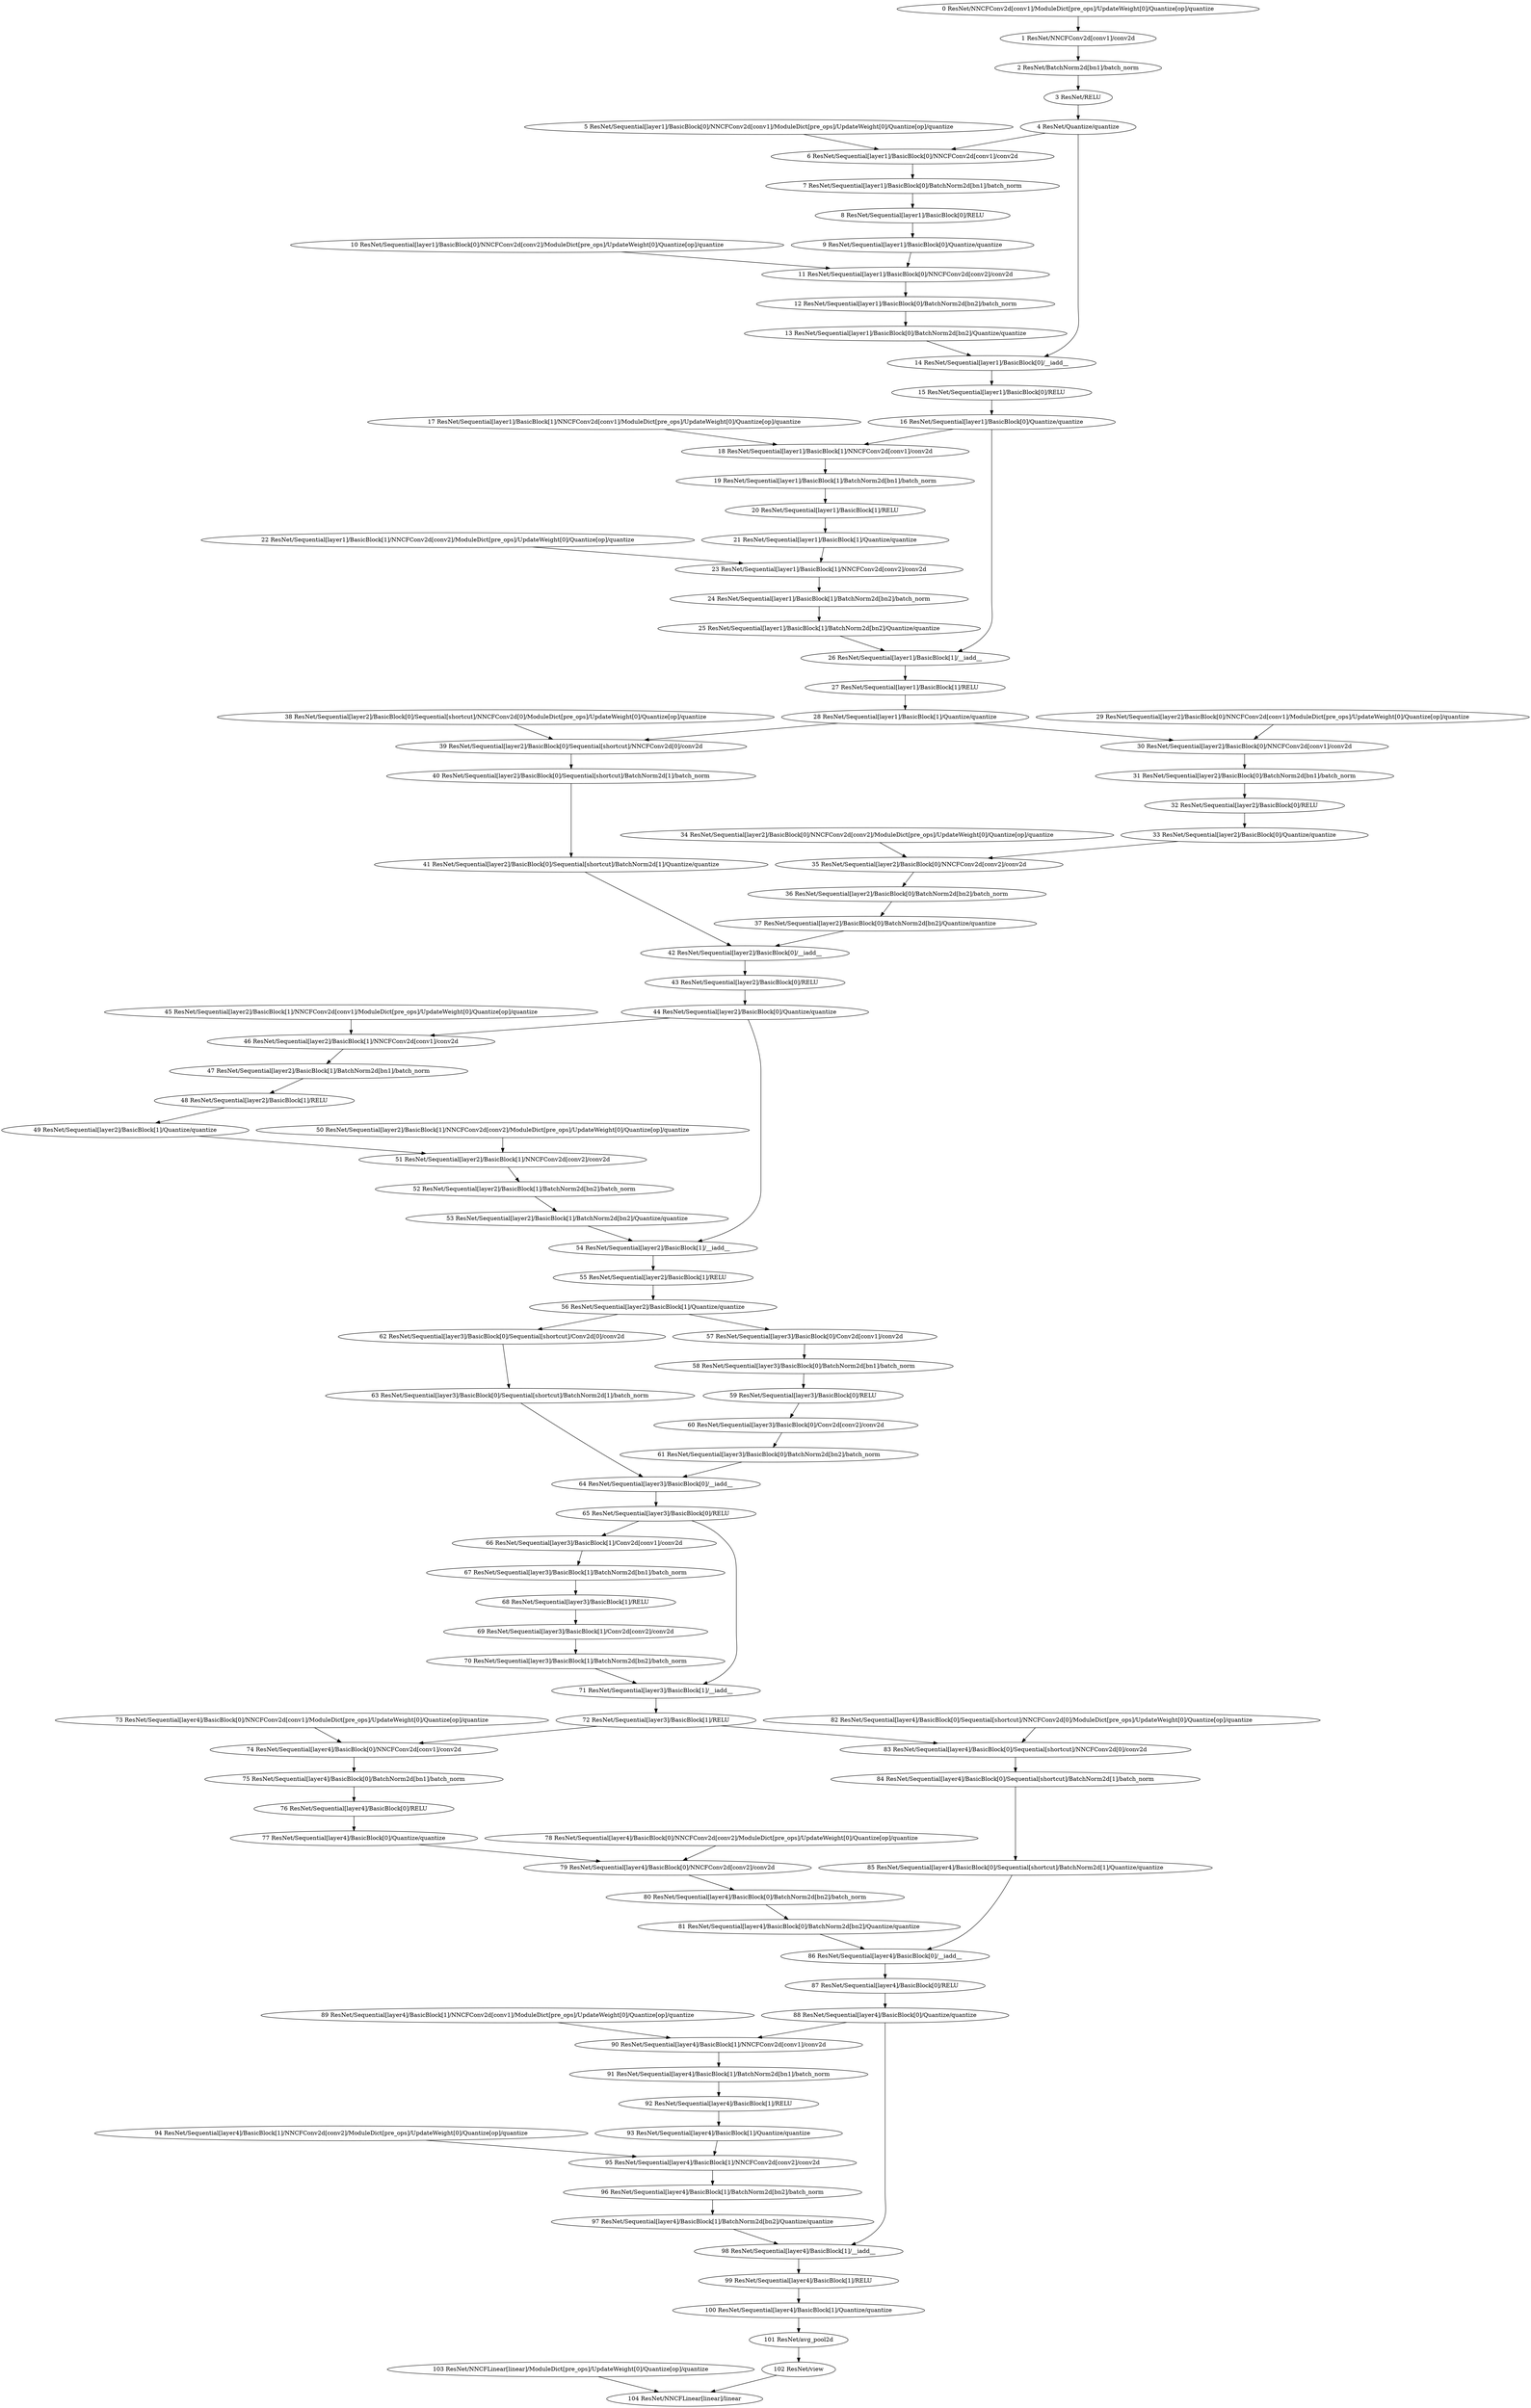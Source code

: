 strict digraph  {
"67 ResNet/Sequential[layer3]/BasicBlock[1]/BatchNorm2d[bn1]/batch_norm" [id=67, scope="ResNet/Sequential[layer3]/BasicBlock[1]/BatchNorm2d[bn1]", type=batch_norm];
"58 ResNet/Sequential[layer3]/BasicBlock[0]/BatchNorm2d[bn1]/batch_norm" [id=58, scope="ResNet/Sequential[layer3]/BasicBlock[0]/BatchNorm2d[bn1]", type=batch_norm];
"53 ResNet/Sequential[layer2]/BasicBlock[1]/BatchNorm2d[bn2]/Quantize/quantize" [id=53, scope="ResNet/Sequential[layer2]/BasicBlock[1]/BatchNorm2d[bn2]/Quantize", type=quantize];
"39 ResNet/Sequential[layer2]/BasicBlock[0]/Sequential[shortcut]/NNCFConv2d[0]/conv2d" [id=39, scope="ResNet/Sequential[layer2]/BasicBlock[0]/Sequential[shortcut]/NNCFConv2d[0]", type=conv2d];
"20 ResNet/Sequential[layer1]/BasicBlock[1]/RELU" [id=20, scope="ResNet/Sequential[layer1]/BasicBlock[1]", type=RELU];
"45 ResNet/Sequential[layer2]/BasicBlock[1]/NNCFConv2d[conv1]/ModuleDict[pre_ops]/UpdateWeight[0]/Quantize[op]/quantize" [id=45, scope="ResNet/Sequential[layer2]/BasicBlock[1]/NNCFConv2d[conv1]/ModuleDict[pre_ops]/UpdateWeight[0]/Quantize[op]", type=quantize];
"76 ResNet/Sequential[layer4]/BasicBlock[0]/RELU" [id=76, scope="ResNet/Sequential[layer4]/BasicBlock[0]", type=RELU];
"55 ResNet/Sequential[layer2]/BasicBlock[1]/RELU" [id=55, scope="ResNet/Sequential[layer2]/BasicBlock[1]", type=RELU];
"103 ResNet/NNCFLinear[linear]/ModuleDict[pre_ops]/UpdateWeight[0]/Quantize[op]/quantize" [id=103, scope="ResNet/NNCFLinear[linear]/ModuleDict[pre_ops]/UpdateWeight[0]/Quantize[op]", type=quantize];
"56 ResNet/Sequential[layer2]/BasicBlock[1]/Quantize/quantize" [id=56, scope="ResNet/Sequential[layer2]/BasicBlock[1]/Quantize", type=quantize];
"23 ResNet/Sequential[layer1]/BasicBlock[1]/NNCFConv2d[conv2]/conv2d" [id=23, scope="ResNet/Sequential[layer1]/BasicBlock[1]/NNCFConv2d[conv2]", type=conv2d];
"11 ResNet/Sequential[layer1]/BasicBlock[0]/NNCFConv2d[conv2]/conv2d" [id=11, scope="ResNet/Sequential[layer1]/BasicBlock[0]/NNCFConv2d[conv2]", type=conv2d];
"91 ResNet/Sequential[layer4]/BasicBlock[1]/BatchNorm2d[bn1]/batch_norm" [id=91, scope="ResNet/Sequential[layer4]/BasicBlock[1]/BatchNorm2d[bn1]", type=batch_norm];
"86 ResNet/Sequential[layer4]/BasicBlock[0]/__iadd__" [id=86, scope="ResNet/Sequential[layer4]/BasicBlock[0]", type=__iadd__];
"8 ResNet/Sequential[layer1]/BasicBlock[0]/RELU" [id=8, scope="ResNet/Sequential[layer1]/BasicBlock[0]", type=RELU];
"63 ResNet/Sequential[layer3]/BasicBlock[0]/Sequential[shortcut]/BatchNorm2d[1]/batch_norm" [id=63, scope="ResNet/Sequential[layer3]/BasicBlock[0]/Sequential[shortcut]/BatchNorm2d[1]", type=batch_norm];
"12 ResNet/Sequential[layer1]/BasicBlock[0]/BatchNorm2d[bn2]/batch_norm" [id=12, scope="ResNet/Sequential[layer1]/BasicBlock[0]/BatchNorm2d[bn2]", type=batch_norm];
"7 ResNet/Sequential[layer1]/BasicBlock[0]/BatchNorm2d[bn1]/batch_norm" [id=7, scope="ResNet/Sequential[layer1]/BasicBlock[0]/BatchNorm2d[bn1]", type=batch_norm];
"69 ResNet/Sequential[layer3]/BasicBlock[1]/Conv2d[conv2]/conv2d" [id=69, scope="ResNet/Sequential[layer3]/BasicBlock[1]/Conv2d[conv2]", type=conv2d];
"49 ResNet/Sequential[layer2]/BasicBlock[1]/Quantize/quantize" [id=49, scope="ResNet/Sequential[layer2]/BasicBlock[1]/Quantize", type=quantize];
"95 ResNet/Sequential[layer4]/BasicBlock[1]/NNCFConv2d[conv2]/conv2d" [id=95, scope="ResNet/Sequential[layer4]/BasicBlock[1]/NNCFConv2d[conv2]", type=conv2d];
"2 ResNet/BatchNorm2d[bn1]/batch_norm" [id=2, scope="ResNet/BatchNorm2d[bn1]", type=batch_norm];
"83 ResNet/Sequential[layer4]/BasicBlock[0]/Sequential[shortcut]/NNCFConv2d[0]/conv2d" [id=83, scope="ResNet/Sequential[layer4]/BasicBlock[0]/Sequential[shortcut]/NNCFConv2d[0]", type=conv2d];
"73 ResNet/Sequential[layer4]/BasicBlock[0]/NNCFConv2d[conv1]/ModuleDict[pre_ops]/UpdateWeight[0]/Quantize[op]/quantize" [id=73, scope="ResNet/Sequential[layer4]/BasicBlock[0]/NNCFConv2d[conv1]/ModuleDict[pre_ops]/UpdateWeight[0]/Quantize[op]", type=quantize];
"29 ResNet/Sequential[layer2]/BasicBlock[0]/NNCFConv2d[conv1]/ModuleDict[pre_ops]/UpdateWeight[0]/Quantize[op]/quantize" [id=29, scope="ResNet/Sequential[layer2]/BasicBlock[0]/NNCFConv2d[conv1]/ModuleDict[pre_ops]/UpdateWeight[0]/Quantize[op]", type=quantize];
"98 ResNet/Sequential[layer4]/BasicBlock[1]/__iadd__" [id=98, scope="ResNet/Sequential[layer4]/BasicBlock[1]", type=__iadd__];
"87 ResNet/Sequential[layer4]/BasicBlock[0]/RELU" [id=87, scope="ResNet/Sequential[layer4]/BasicBlock[0]", type=RELU];
"68 ResNet/Sequential[layer3]/BasicBlock[1]/RELU" [id=68, scope="ResNet/Sequential[layer3]/BasicBlock[1]", type=RELU];
"80 ResNet/Sequential[layer4]/BasicBlock[0]/BatchNorm2d[bn2]/batch_norm" [id=80, scope="ResNet/Sequential[layer4]/BasicBlock[0]/BatchNorm2d[bn2]", type=batch_norm];
"1 ResNet/NNCFConv2d[conv1]/conv2d" [id=1, scope="ResNet/NNCFConv2d[conv1]", type=conv2d];
"94 ResNet/Sequential[layer4]/BasicBlock[1]/NNCFConv2d[conv2]/ModuleDict[pre_ops]/UpdateWeight[0]/Quantize[op]/quantize" [id=94, scope="ResNet/Sequential[layer4]/BasicBlock[1]/NNCFConv2d[conv2]/ModuleDict[pre_ops]/UpdateWeight[0]/Quantize[op]", type=quantize];
"79 ResNet/Sequential[layer4]/BasicBlock[0]/NNCFConv2d[conv2]/conv2d" [id=79, scope="ResNet/Sequential[layer4]/BasicBlock[0]/NNCFConv2d[conv2]", type=conv2d];
"100 ResNet/Sequential[layer4]/BasicBlock[1]/Quantize/quantize" [id=100, scope="ResNet/Sequential[layer4]/BasicBlock[1]/Quantize", type=quantize];
"14 ResNet/Sequential[layer1]/BasicBlock[0]/__iadd__" [id=14, scope="ResNet/Sequential[layer1]/BasicBlock[0]", type=__iadd__];
"41 ResNet/Sequential[layer2]/BasicBlock[0]/Sequential[shortcut]/BatchNorm2d[1]/Quantize/quantize" [id=41, scope="ResNet/Sequential[layer2]/BasicBlock[0]/Sequential[shortcut]/BatchNorm2d[1]/Quantize", type=quantize];
"22 ResNet/Sequential[layer1]/BasicBlock[1]/NNCFConv2d[conv2]/ModuleDict[pre_ops]/UpdateWeight[0]/Quantize[op]/quantize" [id=22, scope="ResNet/Sequential[layer1]/BasicBlock[1]/NNCFConv2d[conv2]/ModuleDict[pre_ops]/UpdateWeight[0]/Quantize[op]", type=quantize];
"47 ResNet/Sequential[layer2]/BasicBlock[1]/BatchNorm2d[bn1]/batch_norm" [id=47, scope="ResNet/Sequential[layer2]/BasicBlock[1]/BatchNorm2d[bn1]", type=batch_norm];
"46 ResNet/Sequential[layer2]/BasicBlock[1]/NNCFConv2d[conv1]/conv2d" [id=46, scope="ResNet/Sequential[layer2]/BasicBlock[1]/NNCFConv2d[conv1]", type=conv2d];
"59 ResNet/Sequential[layer3]/BasicBlock[0]/RELU" [id=59, scope="ResNet/Sequential[layer3]/BasicBlock[0]", type=RELU];
"18 ResNet/Sequential[layer1]/BasicBlock[1]/NNCFConv2d[conv1]/conv2d" [id=18, scope="ResNet/Sequential[layer1]/BasicBlock[1]/NNCFConv2d[conv1]", type=conv2d];
"48 ResNet/Sequential[layer2]/BasicBlock[1]/RELU" [id=48, scope="ResNet/Sequential[layer2]/BasicBlock[1]", type=RELU];
"34 ResNet/Sequential[layer2]/BasicBlock[0]/NNCFConv2d[conv2]/ModuleDict[pre_ops]/UpdateWeight[0]/Quantize[op]/quantize" [id=34, scope="ResNet/Sequential[layer2]/BasicBlock[0]/NNCFConv2d[conv2]/ModuleDict[pre_ops]/UpdateWeight[0]/Quantize[op]", type=quantize];
"0 ResNet/NNCFConv2d[conv1]/ModuleDict[pre_ops]/UpdateWeight[0]/Quantize[op]/quantize" [id=0, scope="ResNet/NNCFConv2d[conv1]/ModuleDict[pre_ops]/UpdateWeight[0]/Quantize[op]", type=quantize];
"66 ResNet/Sequential[layer3]/BasicBlock[1]/Conv2d[conv1]/conv2d" [id=66, scope="ResNet/Sequential[layer3]/BasicBlock[1]/Conv2d[conv1]", type=conv2d];
"62 ResNet/Sequential[layer3]/BasicBlock[0]/Sequential[shortcut]/Conv2d[0]/conv2d" [id=62, scope="ResNet/Sequential[layer3]/BasicBlock[0]/Sequential[shortcut]/Conv2d[0]", type=conv2d];
"32 ResNet/Sequential[layer2]/BasicBlock[0]/RELU" [id=32, scope="ResNet/Sequential[layer2]/BasicBlock[0]", type=RELU];
"31 ResNet/Sequential[layer2]/BasicBlock[0]/BatchNorm2d[bn1]/batch_norm" [id=31, scope="ResNet/Sequential[layer2]/BasicBlock[0]/BatchNorm2d[bn1]", type=batch_norm];
"84 ResNet/Sequential[layer4]/BasicBlock[0]/Sequential[shortcut]/BatchNorm2d[1]/batch_norm" [id=84, scope="ResNet/Sequential[layer4]/BasicBlock[0]/Sequential[shortcut]/BatchNorm2d[1]", type=batch_norm];
"42 ResNet/Sequential[layer2]/BasicBlock[0]/__iadd__" [id=42, scope="ResNet/Sequential[layer2]/BasicBlock[0]", type=__iadd__];
"88 ResNet/Sequential[layer4]/BasicBlock[0]/Quantize/quantize" [id=88, scope="ResNet/Sequential[layer4]/BasicBlock[0]/Quantize", type=quantize];
"93 ResNet/Sequential[layer4]/BasicBlock[1]/Quantize/quantize" [id=93, scope="ResNet/Sequential[layer4]/BasicBlock[1]/Quantize", type=quantize];
"74 ResNet/Sequential[layer4]/BasicBlock[0]/NNCFConv2d[conv1]/conv2d" [id=74, scope="ResNet/Sequential[layer4]/BasicBlock[0]/NNCFConv2d[conv1]", type=conv2d];
"35 ResNet/Sequential[layer2]/BasicBlock[0]/NNCFConv2d[conv2]/conv2d" [id=35, scope="ResNet/Sequential[layer2]/BasicBlock[0]/NNCFConv2d[conv2]", type=conv2d];
"64 ResNet/Sequential[layer3]/BasicBlock[0]/__iadd__" [id=64, scope="ResNet/Sequential[layer3]/BasicBlock[0]", type=__iadd__];
"90 ResNet/Sequential[layer4]/BasicBlock[1]/NNCFConv2d[conv1]/conv2d" [id=90, scope="ResNet/Sequential[layer4]/BasicBlock[1]/NNCFConv2d[conv1]", type=conv2d];
"26 ResNet/Sequential[layer1]/BasicBlock[1]/__iadd__" [id=26, scope="ResNet/Sequential[layer1]/BasicBlock[1]", type=__iadd__];
"104 ResNet/NNCFLinear[linear]/linear" [id=104, scope="ResNet/NNCFLinear[linear]", type=linear];
"40 ResNet/Sequential[layer2]/BasicBlock[0]/Sequential[shortcut]/BatchNorm2d[1]/batch_norm" [id=40, scope="ResNet/Sequential[layer2]/BasicBlock[0]/Sequential[shortcut]/BatchNorm2d[1]", type=batch_norm];
"99 ResNet/Sequential[layer4]/BasicBlock[1]/RELU" [id=99, scope="ResNet/Sequential[layer4]/BasicBlock[1]", type=RELU];
"61 ResNet/Sequential[layer3]/BasicBlock[0]/BatchNorm2d[bn2]/batch_norm" [id=61, scope="ResNet/Sequential[layer3]/BasicBlock[0]/BatchNorm2d[bn2]", type=batch_norm];
"24 ResNet/Sequential[layer1]/BasicBlock[1]/BatchNorm2d[bn2]/batch_norm" [id=24, scope="ResNet/Sequential[layer1]/BasicBlock[1]/BatchNorm2d[bn2]", type=batch_norm];
"16 ResNet/Sequential[layer1]/BasicBlock[0]/Quantize/quantize" [id=16, scope="ResNet/Sequential[layer1]/BasicBlock[0]/Quantize", type=quantize];
"77 ResNet/Sequential[layer4]/BasicBlock[0]/Quantize/quantize" [id=77, scope="ResNet/Sequential[layer4]/BasicBlock[0]/Quantize", type=quantize];
"102 ResNet/view" [id=102, scope=ResNet, type=view];
"70 ResNet/Sequential[layer3]/BasicBlock[1]/BatchNorm2d[bn2]/batch_norm" [id=70, scope="ResNet/Sequential[layer3]/BasicBlock[1]/BatchNorm2d[bn2]", type=batch_norm];
"10 ResNet/Sequential[layer1]/BasicBlock[0]/NNCFConv2d[conv2]/ModuleDict[pre_ops]/UpdateWeight[0]/Quantize[op]/quantize" [id=10, scope="ResNet/Sequential[layer1]/BasicBlock[0]/NNCFConv2d[conv2]/ModuleDict[pre_ops]/UpdateWeight[0]/Quantize[op]", type=quantize];
"33 ResNet/Sequential[layer2]/BasicBlock[0]/Quantize/quantize" [id=33, scope="ResNet/Sequential[layer2]/BasicBlock[0]/Quantize", type=quantize];
"25 ResNet/Sequential[layer1]/BasicBlock[1]/BatchNorm2d[bn2]/Quantize/quantize" [id=25, scope="ResNet/Sequential[layer1]/BasicBlock[1]/BatchNorm2d[bn2]/Quantize", type=quantize];
"89 ResNet/Sequential[layer4]/BasicBlock[1]/NNCFConv2d[conv1]/ModuleDict[pre_ops]/UpdateWeight[0]/Quantize[op]/quantize" [id=89, scope="ResNet/Sequential[layer4]/BasicBlock[1]/NNCFConv2d[conv1]/ModuleDict[pre_ops]/UpdateWeight[0]/Quantize[op]", type=quantize];
"13 ResNet/Sequential[layer1]/BasicBlock[0]/BatchNorm2d[bn2]/Quantize/quantize" [id=13, scope="ResNet/Sequential[layer1]/BasicBlock[0]/BatchNorm2d[bn2]/Quantize", type=quantize];
"44 ResNet/Sequential[layer2]/BasicBlock[0]/Quantize/quantize" [id=44, scope="ResNet/Sequential[layer2]/BasicBlock[0]/Quantize", type=quantize];
"72 ResNet/Sequential[layer3]/BasicBlock[1]/RELU" [id=72, scope="ResNet/Sequential[layer3]/BasicBlock[1]", type=RELU];
"5 ResNet/Sequential[layer1]/BasicBlock[0]/NNCFConv2d[conv1]/ModuleDict[pre_ops]/UpdateWeight[0]/Quantize[op]/quantize" [id=5, scope="ResNet/Sequential[layer1]/BasicBlock[0]/NNCFConv2d[conv1]/ModuleDict[pre_ops]/UpdateWeight[0]/Quantize[op]", type=quantize];
"30 ResNet/Sequential[layer2]/BasicBlock[0]/NNCFConv2d[conv1]/conv2d" [id=30, scope="ResNet/Sequential[layer2]/BasicBlock[0]/NNCFConv2d[conv1]", type=conv2d];
"9 ResNet/Sequential[layer1]/BasicBlock[0]/Quantize/quantize" [id=9, scope="ResNet/Sequential[layer1]/BasicBlock[0]/Quantize", type=quantize];
"60 ResNet/Sequential[layer3]/BasicBlock[0]/Conv2d[conv2]/conv2d" [id=60, scope="ResNet/Sequential[layer3]/BasicBlock[0]/Conv2d[conv2]", type=conv2d];
"27 ResNet/Sequential[layer1]/BasicBlock[1]/RELU" [id=27, scope="ResNet/Sequential[layer1]/BasicBlock[1]", type=RELU];
"85 ResNet/Sequential[layer4]/BasicBlock[0]/Sequential[shortcut]/BatchNorm2d[1]/Quantize/quantize" [id=85, scope="ResNet/Sequential[layer4]/BasicBlock[0]/Sequential[shortcut]/BatchNorm2d[1]/Quantize", type=quantize];
"43 ResNet/Sequential[layer2]/BasicBlock[0]/RELU" [id=43, scope="ResNet/Sequential[layer2]/BasicBlock[0]", type=RELU];
"36 ResNet/Sequential[layer2]/BasicBlock[0]/BatchNorm2d[bn2]/batch_norm" [id=36, scope="ResNet/Sequential[layer2]/BasicBlock[0]/BatchNorm2d[bn2]", type=batch_norm];
"19 ResNet/Sequential[layer1]/BasicBlock[1]/BatchNorm2d[bn1]/batch_norm" [id=19, scope="ResNet/Sequential[layer1]/BasicBlock[1]/BatchNorm2d[bn1]", type=batch_norm];
"4 ResNet/Quantize/quantize" [id=4, scope="ResNet/Quantize", type=quantize];
"96 ResNet/Sequential[layer4]/BasicBlock[1]/BatchNorm2d[bn2]/batch_norm" [id=96, scope="ResNet/Sequential[layer4]/BasicBlock[1]/BatchNorm2d[bn2]", type=batch_norm];
"82 ResNet/Sequential[layer4]/BasicBlock[0]/Sequential[shortcut]/NNCFConv2d[0]/ModuleDict[pre_ops]/UpdateWeight[0]/Quantize[op]/quantize" [id=82, scope="ResNet/Sequential[layer4]/BasicBlock[0]/Sequential[shortcut]/NNCFConv2d[0]/ModuleDict[pre_ops]/UpdateWeight[0]/Quantize[op]", type=quantize];
"81 ResNet/Sequential[layer4]/BasicBlock[0]/BatchNorm2d[bn2]/Quantize/quantize" [id=81, scope="ResNet/Sequential[layer4]/BasicBlock[0]/BatchNorm2d[bn2]/Quantize", type=quantize];
"15 ResNet/Sequential[layer1]/BasicBlock[0]/RELU" [id=15, scope="ResNet/Sequential[layer1]/BasicBlock[0]", type=RELU];
"6 ResNet/Sequential[layer1]/BasicBlock[0]/NNCFConv2d[conv1]/conv2d" [id=6, scope="ResNet/Sequential[layer1]/BasicBlock[0]/NNCFConv2d[conv1]", type=conv2d];
"71 ResNet/Sequential[layer3]/BasicBlock[1]/__iadd__" [id=71, scope="ResNet/Sequential[layer3]/BasicBlock[1]", type=__iadd__];
"75 ResNet/Sequential[layer4]/BasicBlock[0]/BatchNorm2d[bn1]/batch_norm" [id=75, scope="ResNet/Sequential[layer4]/BasicBlock[0]/BatchNorm2d[bn1]", type=batch_norm];
"57 ResNet/Sequential[layer3]/BasicBlock[0]/Conv2d[conv1]/conv2d" [id=57, scope="ResNet/Sequential[layer3]/BasicBlock[0]/Conv2d[conv1]", type=conv2d];
"38 ResNet/Sequential[layer2]/BasicBlock[0]/Sequential[shortcut]/NNCFConv2d[0]/ModuleDict[pre_ops]/UpdateWeight[0]/Quantize[op]/quantize" [id=38, scope="ResNet/Sequential[layer2]/BasicBlock[0]/Sequential[shortcut]/NNCFConv2d[0]/ModuleDict[pre_ops]/UpdateWeight[0]/Quantize[op]", type=quantize];
"50 ResNet/Sequential[layer2]/BasicBlock[1]/NNCFConv2d[conv2]/ModuleDict[pre_ops]/UpdateWeight[0]/Quantize[op]/quantize" [id=50, scope="ResNet/Sequential[layer2]/BasicBlock[1]/NNCFConv2d[conv2]/ModuleDict[pre_ops]/UpdateWeight[0]/Quantize[op]", type=quantize];
"52 ResNet/Sequential[layer2]/BasicBlock[1]/BatchNorm2d[bn2]/batch_norm" [id=52, scope="ResNet/Sequential[layer2]/BasicBlock[1]/BatchNorm2d[bn2]", type=batch_norm];
"37 ResNet/Sequential[layer2]/BasicBlock[0]/BatchNorm2d[bn2]/Quantize/quantize" [id=37, scope="ResNet/Sequential[layer2]/BasicBlock[0]/BatchNorm2d[bn2]/Quantize", type=quantize];
"65 ResNet/Sequential[layer3]/BasicBlock[0]/RELU" [id=65, scope="ResNet/Sequential[layer3]/BasicBlock[0]", type=RELU];
"101 ResNet/avg_pool2d" [id=101, scope=ResNet, type=avg_pool2d];
"17 ResNet/Sequential[layer1]/BasicBlock[1]/NNCFConv2d[conv1]/ModuleDict[pre_ops]/UpdateWeight[0]/Quantize[op]/quantize" [id=17, scope="ResNet/Sequential[layer1]/BasicBlock[1]/NNCFConv2d[conv1]/ModuleDict[pre_ops]/UpdateWeight[0]/Quantize[op]", type=quantize];
"28 ResNet/Sequential[layer1]/BasicBlock[1]/Quantize/quantize" [id=28, scope="ResNet/Sequential[layer1]/BasicBlock[1]/Quantize", type=quantize];
"3 ResNet/RELU" [id=3, scope=ResNet, type=RELU];
"54 ResNet/Sequential[layer2]/BasicBlock[1]/__iadd__" [id=54, scope="ResNet/Sequential[layer2]/BasicBlock[1]", type=__iadd__];
"78 ResNet/Sequential[layer4]/BasicBlock[0]/NNCFConv2d[conv2]/ModuleDict[pre_ops]/UpdateWeight[0]/Quantize[op]/quantize" [id=78, scope="ResNet/Sequential[layer4]/BasicBlock[0]/NNCFConv2d[conv2]/ModuleDict[pre_ops]/UpdateWeight[0]/Quantize[op]", type=quantize];
"51 ResNet/Sequential[layer2]/BasicBlock[1]/NNCFConv2d[conv2]/conv2d" [id=51, scope="ResNet/Sequential[layer2]/BasicBlock[1]/NNCFConv2d[conv2]", type=conv2d];
"97 ResNet/Sequential[layer4]/BasicBlock[1]/BatchNorm2d[bn2]/Quantize/quantize" [id=97, scope="ResNet/Sequential[layer4]/BasicBlock[1]/BatchNorm2d[bn2]/Quantize", type=quantize];
"92 ResNet/Sequential[layer4]/BasicBlock[1]/RELU" [id=92, scope="ResNet/Sequential[layer4]/BasicBlock[1]", type=RELU];
"21 ResNet/Sequential[layer1]/BasicBlock[1]/Quantize/quantize" [id=21, scope="ResNet/Sequential[layer1]/BasicBlock[1]/Quantize", type=quantize];
"67 ResNet/Sequential[layer3]/BasicBlock[1]/BatchNorm2d[bn1]/batch_norm" -> "68 ResNet/Sequential[layer3]/BasicBlock[1]/RELU";
"58 ResNet/Sequential[layer3]/BasicBlock[0]/BatchNorm2d[bn1]/batch_norm" -> "59 ResNet/Sequential[layer3]/BasicBlock[0]/RELU";
"53 ResNet/Sequential[layer2]/BasicBlock[1]/BatchNorm2d[bn2]/Quantize/quantize" -> "54 ResNet/Sequential[layer2]/BasicBlock[1]/__iadd__";
"39 ResNet/Sequential[layer2]/BasicBlock[0]/Sequential[shortcut]/NNCFConv2d[0]/conv2d" -> "40 ResNet/Sequential[layer2]/BasicBlock[0]/Sequential[shortcut]/BatchNorm2d[1]/batch_norm";
"20 ResNet/Sequential[layer1]/BasicBlock[1]/RELU" -> "21 ResNet/Sequential[layer1]/BasicBlock[1]/Quantize/quantize";
"45 ResNet/Sequential[layer2]/BasicBlock[1]/NNCFConv2d[conv1]/ModuleDict[pre_ops]/UpdateWeight[0]/Quantize[op]/quantize" -> "46 ResNet/Sequential[layer2]/BasicBlock[1]/NNCFConv2d[conv1]/conv2d";
"76 ResNet/Sequential[layer4]/BasicBlock[0]/RELU" -> "77 ResNet/Sequential[layer4]/BasicBlock[0]/Quantize/quantize";
"55 ResNet/Sequential[layer2]/BasicBlock[1]/RELU" -> "56 ResNet/Sequential[layer2]/BasicBlock[1]/Quantize/quantize";
"103 ResNet/NNCFLinear[linear]/ModuleDict[pre_ops]/UpdateWeight[0]/Quantize[op]/quantize" -> "104 ResNet/NNCFLinear[linear]/linear";
"56 ResNet/Sequential[layer2]/BasicBlock[1]/Quantize/quantize" -> "57 ResNet/Sequential[layer3]/BasicBlock[0]/Conv2d[conv1]/conv2d";
"56 ResNet/Sequential[layer2]/BasicBlock[1]/Quantize/quantize" -> "62 ResNet/Sequential[layer3]/BasicBlock[0]/Sequential[shortcut]/Conv2d[0]/conv2d";
"23 ResNet/Sequential[layer1]/BasicBlock[1]/NNCFConv2d[conv2]/conv2d" -> "24 ResNet/Sequential[layer1]/BasicBlock[1]/BatchNorm2d[bn2]/batch_norm";
"11 ResNet/Sequential[layer1]/BasicBlock[0]/NNCFConv2d[conv2]/conv2d" -> "12 ResNet/Sequential[layer1]/BasicBlock[0]/BatchNorm2d[bn2]/batch_norm";
"91 ResNet/Sequential[layer4]/BasicBlock[1]/BatchNorm2d[bn1]/batch_norm" -> "92 ResNet/Sequential[layer4]/BasicBlock[1]/RELU";
"86 ResNet/Sequential[layer4]/BasicBlock[0]/__iadd__" -> "87 ResNet/Sequential[layer4]/BasicBlock[0]/RELU";
"8 ResNet/Sequential[layer1]/BasicBlock[0]/RELU" -> "9 ResNet/Sequential[layer1]/BasicBlock[0]/Quantize/quantize";
"63 ResNet/Sequential[layer3]/BasicBlock[0]/Sequential[shortcut]/BatchNorm2d[1]/batch_norm" -> "64 ResNet/Sequential[layer3]/BasicBlock[0]/__iadd__";
"12 ResNet/Sequential[layer1]/BasicBlock[0]/BatchNorm2d[bn2]/batch_norm" -> "13 ResNet/Sequential[layer1]/BasicBlock[0]/BatchNorm2d[bn2]/Quantize/quantize";
"7 ResNet/Sequential[layer1]/BasicBlock[0]/BatchNorm2d[bn1]/batch_norm" -> "8 ResNet/Sequential[layer1]/BasicBlock[0]/RELU";
"69 ResNet/Sequential[layer3]/BasicBlock[1]/Conv2d[conv2]/conv2d" -> "70 ResNet/Sequential[layer3]/BasicBlock[1]/BatchNorm2d[bn2]/batch_norm";
"49 ResNet/Sequential[layer2]/BasicBlock[1]/Quantize/quantize" -> "51 ResNet/Sequential[layer2]/BasicBlock[1]/NNCFConv2d[conv2]/conv2d";
"95 ResNet/Sequential[layer4]/BasicBlock[1]/NNCFConv2d[conv2]/conv2d" -> "96 ResNet/Sequential[layer4]/BasicBlock[1]/BatchNorm2d[bn2]/batch_norm";
"2 ResNet/BatchNorm2d[bn1]/batch_norm" -> "3 ResNet/RELU";
"83 ResNet/Sequential[layer4]/BasicBlock[0]/Sequential[shortcut]/NNCFConv2d[0]/conv2d" -> "84 ResNet/Sequential[layer4]/BasicBlock[0]/Sequential[shortcut]/BatchNorm2d[1]/batch_norm";
"73 ResNet/Sequential[layer4]/BasicBlock[0]/NNCFConv2d[conv1]/ModuleDict[pre_ops]/UpdateWeight[0]/Quantize[op]/quantize" -> "74 ResNet/Sequential[layer4]/BasicBlock[0]/NNCFConv2d[conv1]/conv2d";
"29 ResNet/Sequential[layer2]/BasicBlock[0]/NNCFConv2d[conv1]/ModuleDict[pre_ops]/UpdateWeight[0]/Quantize[op]/quantize" -> "30 ResNet/Sequential[layer2]/BasicBlock[0]/NNCFConv2d[conv1]/conv2d";
"98 ResNet/Sequential[layer4]/BasicBlock[1]/__iadd__" -> "99 ResNet/Sequential[layer4]/BasicBlock[1]/RELU";
"87 ResNet/Sequential[layer4]/BasicBlock[0]/RELU" -> "88 ResNet/Sequential[layer4]/BasicBlock[0]/Quantize/quantize";
"68 ResNet/Sequential[layer3]/BasicBlock[1]/RELU" -> "69 ResNet/Sequential[layer3]/BasicBlock[1]/Conv2d[conv2]/conv2d";
"80 ResNet/Sequential[layer4]/BasicBlock[0]/BatchNorm2d[bn2]/batch_norm" -> "81 ResNet/Sequential[layer4]/BasicBlock[0]/BatchNorm2d[bn2]/Quantize/quantize";
"1 ResNet/NNCFConv2d[conv1]/conv2d" -> "2 ResNet/BatchNorm2d[bn1]/batch_norm";
"94 ResNet/Sequential[layer4]/BasicBlock[1]/NNCFConv2d[conv2]/ModuleDict[pre_ops]/UpdateWeight[0]/Quantize[op]/quantize" -> "95 ResNet/Sequential[layer4]/BasicBlock[1]/NNCFConv2d[conv2]/conv2d";
"79 ResNet/Sequential[layer4]/BasicBlock[0]/NNCFConv2d[conv2]/conv2d" -> "80 ResNet/Sequential[layer4]/BasicBlock[0]/BatchNorm2d[bn2]/batch_norm";
"100 ResNet/Sequential[layer4]/BasicBlock[1]/Quantize/quantize" -> "101 ResNet/avg_pool2d";
"14 ResNet/Sequential[layer1]/BasicBlock[0]/__iadd__" -> "15 ResNet/Sequential[layer1]/BasicBlock[0]/RELU";
"41 ResNet/Sequential[layer2]/BasicBlock[0]/Sequential[shortcut]/BatchNorm2d[1]/Quantize/quantize" -> "42 ResNet/Sequential[layer2]/BasicBlock[0]/__iadd__";
"22 ResNet/Sequential[layer1]/BasicBlock[1]/NNCFConv2d[conv2]/ModuleDict[pre_ops]/UpdateWeight[0]/Quantize[op]/quantize" -> "23 ResNet/Sequential[layer1]/BasicBlock[1]/NNCFConv2d[conv2]/conv2d";
"47 ResNet/Sequential[layer2]/BasicBlock[1]/BatchNorm2d[bn1]/batch_norm" -> "48 ResNet/Sequential[layer2]/BasicBlock[1]/RELU";
"46 ResNet/Sequential[layer2]/BasicBlock[1]/NNCFConv2d[conv1]/conv2d" -> "47 ResNet/Sequential[layer2]/BasicBlock[1]/BatchNorm2d[bn1]/batch_norm";
"59 ResNet/Sequential[layer3]/BasicBlock[0]/RELU" -> "60 ResNet/Sequential[layer3]/BasicBlock[0]/Conv2d[conv2]/conv2d";
"18 ResNet/Sequential[layer1]/BasicBlock[1]/NNCFConv2d[conv1]/conv2d" -> "19 ResNet/Sequential[layer1]/BasicBlock[1]/BatchNorm2d[bn1]/batch_norm";
"48 ResNet/Sequential[layer2]/BasicBlock[1]/RELU" -> "49 ResNet/Sequential[layer2]/BasicBlock[1]/Quantize/quantize";
"34 ResNet/Sequential[layer2]/BasicBlock[0]/NNCFConv2d[conv2]/ModuleDict[pre_ops]/UpdateWeight[0]/Quantize[op]/quantize" -> "35 ResNet/Sequential[layer2]/BasicBlock[0]/NNCFConv2d[conv2]/conv2d";
"0 ResNet/NNCFConv2d[conv1]/ModuleDict[pre_ops]/UpdateWeight[0]/Quantize[op]/quantize" -> "1 ResNet/NNCFConv2d[conv1]/conv2d";
"66 ResNet/Sequential[layer3]/BasicBlock[1]/Conv2d[conv1]/conv2d" -> "67 ResNet/Sequential[layer3]/BasicBlock[1]/BatchNorm2d[bn1]/batch_norm";
"62 ResNet/Sequential[layer3]/BasicBlock[0]/Sequential[shortcut]/Conv2d[0]/conv2d" -> "63 ResNet/Sequential[layer3]/BasicBlock[0]/Sequential[shortcut]/BatchNorm2d[1]/batch_norm";
"32 ResNet/Sequential[layer2]/BasicBlock[0]/RELU" -> "33 ResNet/Sequential[layer2]/BasicBlock[0]/Quantize/quantize";
"31 ResNet/Sequential[layer2]/BasicBlock[0]/BatchNorm2d[bn1]/batch_norm" -> "32 ResNet/Sequential[layer2]/BasicBlock[0]/RELU";
"84 ResNet/Sequential[layer4]/BasicBlock[0]/Sequential[shortcut]/BatchNorm2d[1]/batch_norm" -> "85 ResNet/Sequential[layer4]/BasicBlock[0]/Sequential[shortcut]/BatchNorm2d[1]/Quantize/quantize";
"42 ResNet/Sequential[layer2]/BasicBlock[0]/__iadd__" -> "43 ResNet/Sequential[layer2]/BasicBlock[0]/RELU";
"88 ResNet/Sequential[layer4]/BasicBlock[0]/Quantize/quantize" -> "90 ResNet/Sequential[layer4]/BasicBlock[1]/NNCFConv2d[conv1]/conv2d";
"88 ResNet/Sequential[layer4]/BasicBlock[0]/Quantize/quantize" -> "98 ResNet/Sequential[layer4]/BasicBlock[1]/__iadd__";
"93 ResNet/Sequential[layer4]/BasicBlock[1]/Quantize/quantize" -> "95 ResNet/Sequential[layer4]/BasicBlock[1]/NNCFConv2d[conv2]/conv2d";
"74 ResNet/Sequential[layer4]/BasicBlock[0]/NNCFConv2d[conv1]/conv2d" -> "75 ResNet/Sequential[layer4]/BasicBlock[0]/BatchNorm2d[bn1]/batch_norm";
"35 ResNet/Sequential[layer2]/BasicBlock[0]/NNCFConv2d[conv2]/conv2d" -> "36 ResNet/Sequential[layer2]/BasicBlock[0]/BatchNorm2d[bn2]/batch_norm";
"64 ResNet/Sequential[layer3]/BasicBlock[0]/__iadd__" -> "65 ResNet/Sequential[layer3]/BasicBlock[0]/RELU";
"90 ResNet/Sequential[layer4]/BasicBlock[1]/NNCFConv2d[conv1]/conv2d" -> "91 ResNet/Sequential[layer4]/BasicBlock[1]/BatchNorm2d[bn1]/batch_norm";
"26 ResNet/Sequential[layer1]/BasicBlock[1]/__iadd__" -> "27 ResNet/Sequential[layer1]/BasicBlock[1]/RELU";
"40 ResNet/Sequential[layer2]/BasicBlock[0]/Sequential[shortcut]/BatchNorm2d[1]/batch_norm" -> "41 ResNet/Sequential[layer2]/BasicBlock[0]/Sequential[shortcut]/BatchNorm2d[1]/Quantize/quantize";
"99 ResNet/Sequential[layer4]/BasicBlock[1]/RELU" -> "100 ResNet/Sequential[layer4]/BasicBlock[1]/Quantize/quantize";
"61 ResNet/Sequential[layer3]/BasicBlock[0]/BatchNorm2d[bn2]/batch_norm" -> "64 ResNet/Sequential[layer3]/BasicBlock[0]/__iadd__";
"24 ResNet/Sequential[layer1]/BasicBlock[1]/BatchNorm2d[bn2]/batch_norm" -> "25 ResNet/Sequential[layer1]/BasicBlock[1]/BatchNorm2d[bn2]/Quantize/quantize";
"16 ResNet/Sequential[layer1]/BasicBlock[0]/Quantize/quantize" -> "26 ResNet/Sequential[layer1]/BasicBlock[1]/__iadd__";
"16 ResNet/Sequential[layer1]/BasicBlock[0]/Quantize/quantize" -> "18 ResNet/Sequential[layer1]/BasicBlock[1]/NNCFConv2d[conv1]/conv2d";
"77 ResNet/Sequential[layer4]/BasicBlock[0]/Quantize/quantize" -> "79 ResNet/Sequential[layer4]/BasicBlock[0]/NNCFConv2d[conv2]/conv2d";
"102 ResNet/view" -> "104 ResNet/NNCFLinear[linear]/linear";
"70 ResNet/Sequential[layer3]/BasicBlock[1]/BatchNorm2d[bn2]/batch_norm" -> "71 ResNet/Sequential[layer3]/BasicBlock[1]/__iadd__";
"10 ResNet/Sequential[layer1]/BasicBlock[0]/NNCFConv2d[conv2]/ModuleDict[pre_ops]/UpdateWeight[0]/Quantize[op]/quantize" -> "11 ResNet/Sequential[layer1]/BasicBlock[0]/NNCFConv2d[conv2]/conv2d";
"33 ResNet/Sequential[layer2]/BasicBlock[0]/Quantize/quantize" -> "35 ResNet/Sequential[layer2]/BasicBlock[0]/NNCFConv2d[conv2]/conv2d";
"25 ResNet/Sequential[layer1]/BasicBlock[1]/BatchNorm2d[bn2]/Quantize/quantize" -> "26 ResNet/Sequential[layer1]/BasicBlock[1]/__iadd__";
"89 ResNet/Sequential[layer4]/BasicBlock[1]/NNCFConv2d[conv1]/ModuleDict[pre_ops]/UpdateWeight[0]/Quantize[op]/quantize" -> "90 ResNet/Sequential[layer4]/BasicBlock[1]/NNCFConv2d[conv1]/conv2d";
"13 ResNet/Sequential[layer1]/BasicBlock[0]/BatchNorm2d[bn2]/Quantize/quantize" -> "14 ResNet/Sequential[layer1]/BasicBlock[0]/__iadd__";
"44 ResNet/Sequential[layer2]/BasicBlock[0]/Quantize/quantize" -> "46 ResNet/Sequential[layer2]/BasicBlock[1]/NNCFConv2d[conv1]/conv2d";
"44 ResNet/Sequential[layer2]/BasicBlock[0]/Quantize/quantize" -> "54 ResNet/Sequential[layer2]/BasicBlock[1]/__iadd__";
"72 ResNet/Sequential[layer3]/BasicBlock[1]/RELU" -> "83 ResNet/Sequential[layer4]/BasicBlock[0]/Sequential[shortcut]/NNCFConv2d[0]/conv2d";
"72 ResNet/Sequential[layer3]/BasicBlock[1]/RELU" -> "74 ResNet/Sequential[layer4]/BasicBlock[0]/NNCFConv2d[conv1]/conv2d";
"5 ResNet/Sequential[layer1]/BasicBlock[0]/NNCFConv2d[conv1]/ModuleDict[pre_ops]/UpdateWeight[0]/Quantize[op]/quantize" -> "6 ResNet/Sequential[layer1]/BasicBlock[0]/NNCFConv2d[conv1]/conv2d";
"30 ResNet/Sequential[layer2]/BasicBlock[0]/NNCFConv2d[conv1]/conv2d" -> "31 ResNet/Sequential[layer2]/BasicBlock[0]/BatchNorm2d[bn1]/batch_norm";
"9 ResNet/Sequential[layer1]/BasicBlock[0]/Quantize/quantize" -> "11 ResNet/Sequential[layer1]/BasicBlock[0]/NNCFConv2d[conv2]/conv2d";
"60 ResNet/Sequential[layer3]/BasicBlock[0]/Conv2d[conv2]/conv2d" -> "61 ResNet/Sequential[layer3]/BasicBlock[0]/BatchNorm2d[bn2]/batch_norm";
"27 ResNet/Sequential[layer1]/BasicBlock[1]/RELU" -> "28 ResNet/Sequential[layer1]/BasicBlock[1]/Quantize/quantize";
"85 ResNet/Sequential[layer4]/BasicBlock[0]/Sequential[shortcut]/BatchNorm2d[1]/Quantize/quantize" -> "86 ResNet/Sequential[layer4]/BasicBlock[0]/__iadd__";
"43 ResNet/Sequential[layer2]/BasicBlock[0]/RELU" -> "44 ResNet/Sequential[layer2]/BasicBlock[0]/Quantize/quantize";
"36 ResNet/Sequential[layer2]/BasicBlock[0]/BatchNorm2d[bn2]/batch_norm" -> "37 ResNet/Sequential[layer2]/BasicBlock[0]/BatchNorm2d[bn2]/Quantize/quantize";
"19 ResNet/Sequential[layer1]/BasicBlock[1]/BatchNorm2d[bn1]/batch_norm" -> "20 ResNet/Sequential[layer1]/BasicBlock[1]/RELU";
"4 ResNet/Quantize/quantize" -> "6 ResNet/Sequential[layer1]/BasicBlock[0]/NNCFConv2d[conv1]/conv2d";
"4 ResNet/Quantize/quantize" -> "14 ResNet/Sequential[layer1]/BasicBlock[0]/__iadd__";
"96 ResNet/Sequential[layer4]/BasicBlock[1]/BatchNorm2d[bn2]/batch_norm" -> "97 ResNet/Sequential[layer4]/BasicBlock[1]/BatchNorm2d[bn2]/Quantize/quantize";
"82 ResNet/Sequential[layer4]/BasicBlock[0]/Sequential[shortcut]/NNCFConv2d[0]/ModuleDict[pre_ops]/UpdateWeight[0]/Quantize[op]/quantize" -> "83 ResNet/Sequential[layer4]/BasicBlock[0]/Sequential[shortcut]/NNCFConv2d[0]/conv2d";
"81 ResNet/Sequential[layer4]/BasicBlock[0]/BatchNorm2d[bn2]/Quantize/quantize" -> "86 ResNet/Sequential[layer4]/BasicBlock[0]/__iadd__";
"15 ResNet/Sequential[layer1]/BasicBlock[0]/RELU" -> "16 ResNet/Sequential[layer1]/BasicBlock[0]/Quantize/quantize";
"6 ResNet/Sequential[layer1]/BasicBlock[0]/NNCFConv2d[conv1]/conv2d" -> "7 ResNet/Sequential[layer1]/BasicBlock[0]/BatchNorm2d[bn1]/batch_norm";
"71 ResNet/Sequential[layer3]/BasicBlock[1]/__iadd__" -> "72 ResNet/Sequential[layer3]/BasicBlock[1]/RELU";
"75 ResNet/Sequential[layer4]/BasicBlock[0]/BatchNorm2d[bn1]/batch_norm" -> "76 ResNet/Sequential[layer4]/BasicBlock[0]/RELU";
"57 ResNet/Sequential[layer3]/BasicBlock[0]/Conv2d[conv1]/conv2d" -> "58 ResNet/Sequential[layer3]/BasicBlock[0]/BatchNorm2d[bn1]/batch_norm";
"38 ResNet/Sequential[layer2]/BasicBlock[0]/Sequential[shortcut]/NNCFConv2d[0]/ModuleDict[pre_ops]/UpdateWeight[0]/Quantize[op]/quantize" -> "39 ResNet/Sequential[layer2]/BasicBlock[0]/Sequential[shortcut]/NNCFConv2d[0]/conv2d";
"50 ResNet/Sequential[layer2]/BasicBlock[1]/NNCFConv2d[conv2]/ModuleDict[pre_ops]/UpdateWeight[0]/Quantize[op]/quantize" -> "51 ResNet/Sequential[layer2]/BasicBlock[1]/NNCFConv2d[conv2]/conv2d";
"52 ResNet/Sequential[layer2]/BasicBlock[1]/BatchNorm2d[bn2]/batch_norm" -> "53 ResNet/Sequential[layer2]/BasicBlock[1]/BatchNorm2d[bn2]/Quantize/quantize";
"37 ResNet/Sequential[layer2]/BasicBlock[0]/BatchNorm2d[bn2]/Quantize/quantize" -> "42 ResNet/Sequential[layer2]/BasicBlock[0]/__iadd__";
"65 ResNet/Sequential[layer3]/BasicBlock[0]/RELU" -> "66 ResNet/Sequential[layer3]/BasicBlock[1]/Conv2d[conv1]/conv2d";
"65 ResNet/Sequential[layer3]/BasicBlock[0]/RELU" -> "71 ResNet/Sequential[layer3]/BasicBlock[1]/__iadd__";
"101 ResNet/avg_pool2d" -> "102 ResNet/view";
"17 ResNet/Sequential[layer1]/BasicBlock[1]/NNCFConv2d[conv1]/ModuleDict[pre_ops]/UpdateWeight[0]/Quantize[op]/quantize" -> "18 ResNet/Sequential[layer1]/BasicBlock[1]/NNCFConv2d[conv1]/conv2d";
"28 ResNet/Sequential[layer1]/BasicBlock[1]/Quantize/quantize" -> "39 ResNet/Sequential[layer2]/BasicBlock[0]/Sequential[shortcut]/NNCFConv2d[0]/conv2d";
"28 ResNet/Sequential[layer1]/BasicBlock[1]/Quantize/quantize" -> "30 ResNet/Sequential[layer2]/BasicBlock[0]/NNCFConv2d[conv1]/conv2d";
"3 ResNet/RELU" -> "4 ResNet/Quantize/quantize";
"54 ResNet/Sequential[layer2]/BasicBlock[1]/__iadd__" -> "55 ResNet/Sequential[layer2]/BasicBlock[1]/RELU";
"78 ResNet/Sequential[layer4]/BasicBlock[0]/NNCFConv2d[conv2]/ModuleDict[pre_ops]/UpdateWeight[0]/Quantize[op]/quantize" -> "79 ResNet/Sequential[layer4]/BasicBlock[0]/NNCFConv2d[conv2]/conv2d";
"51 ResNet/Sequential[layer2]/BasicBlock[1]/NNCFConv2d[conv2]/conv2d" -> "52 ResNet/Sequential[layer2]/BasicBlock[1]/BatchNorm2d[bn2]/batch_norm";
"97 ResNet/Sequential[layer4]/BasicBlock[1]/BatchNorm2d[bn2]/Quantize/quantize" -> "98 ResNet/Sequential[layer4]/BasicBlock[1]/__iadd__";
"92 ResNet/Sequential[layer4]/BasicBlock[1]/RELU" -> "93 ResNet/Sequential[layer4]/BasicBlock[1]/Quantize/quantize";
"21 ResNet/Sequential[layer1]/BasicBlock[1]/Quantize/quantize" -> "23 ResNet/Sequential[layer1]/BasicBlock[1]/NNCFConv2d[conv2]/conv2d";
}
